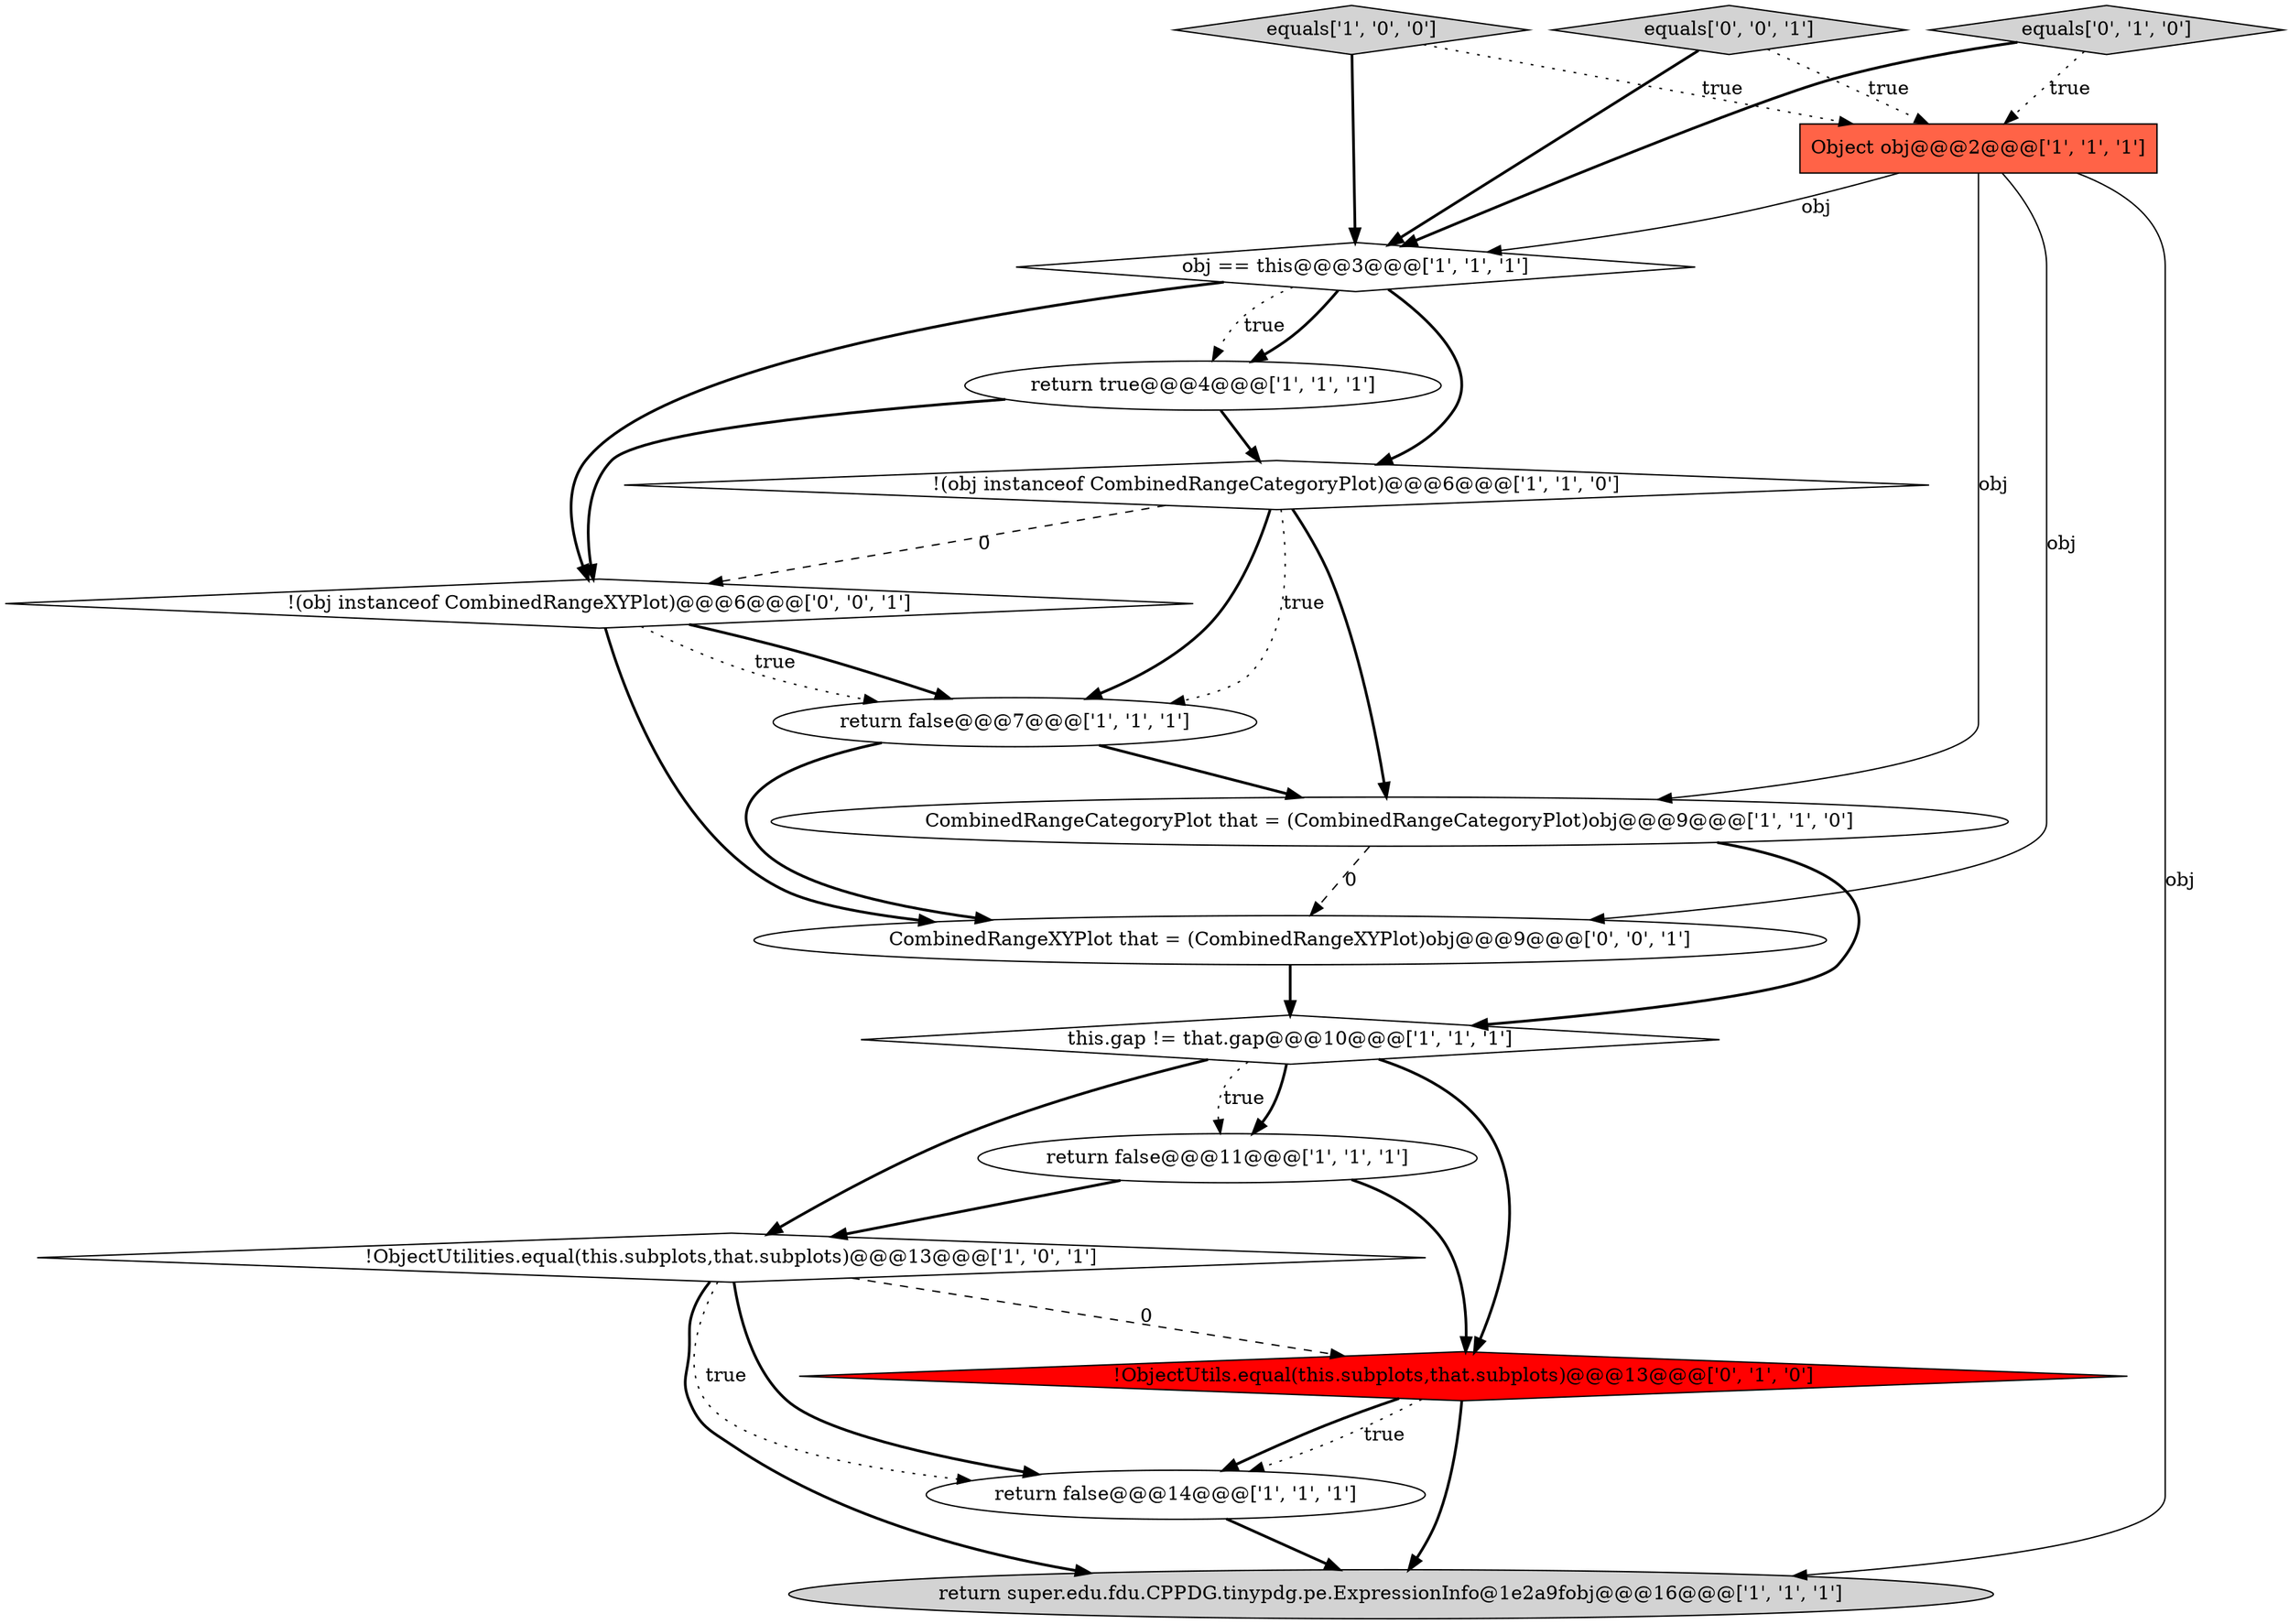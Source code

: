 digraph {
5 [style = filled, label = "equals['1', '0', '0']", fillcolor = lightgray, shape = diamond image = "AAA0AAABBB1BBB"];
16 [style = filled, label = "equals['0', '0', '1']", fillcolor = lightgray, shape = diamond image = "AAA0AAABBB3BBB"];
7 [style = filled, label = "!ObjectUtilities.equal(this.subplots,that.subplots)@@@13@@@['1', '0', '1']", fillcolor = white, shape = diamond image = "AAA0AAABBB1BBB"];
3 [style = filled, label = "CombinedRangeCategoryPlot that = (CombinedRangeCategoryPlot)obj@@@9@@@['1', '1', '0']", fillcolor = white, shape = ellipse image = "AAA0AAABBB1BBB"];
12 [style = filled, label = "equals['0', '1', '0']", fillcolor = lightgray, shape = diamond image = "AAA0AAABBB2BBB"];
1 [style = filled, label = "return false@@@14@@@['1', '1', '1']", fillcolor = white, shape = ellipse image = "AAA0AAABBB1BBB"];
10 [style = filled, label = "return false@@@7@@@['1', '1', '1']", fillcolor = white, shape = ellipse image = "AAA0AAABBB1BBB"];
4 [style = filled, label = "return super.edu.fdu.CPPDG.tinypdg.pe.ExpressionInfo@1e2a9fobj@@@16@@@['1', '1', '1']", fillcolor = lightgray, shape = ellipse image = "AAA0AAABBB1BBB"];
0 [style = filled, label = "this.gap != that.gap@@@10@@@['1', '1', '1']", fillcolor = white, shape = diamond image = "AAA0AAABBB1BBB"];
8 [style = filled, label = "obj == this@@@3@@@['1', '1', '1']", fillcolor = white, shape = diamond image = "AAA0AAABBB1BBB"];
15 [style = filled, label = "CombinedRangeXYPlot that = (CombinedRangeXYPlot)obj@@@9@@@['0', '0', '1']", fillcolor = white, shape = ellipse image = "AAA0AAABBB3BBB"];
14 [style = filled, label = "!(obj instanceof CombinedRangeXYPlot)@@@6@@@['0', '0', '1']", fillcolor = white, shape = diamond image = "AAA0AAABBB3BBB"];
9 [style = filled, label = "return true@@@4@@@['1', '1', '1']", fillcolor = white, shape = ellipse image = "AAA0AAABBB1BBB"];
11 [style = filled, label = "Object obj@@@2@@@['1', '1', '1']", fillcolor = tomato, shape = box image = "AAA0AAABBB1BBB"];
6 [style = filled, label = "!(obj instanceof CombinedRangeCategoryPlot)@@@6@@@['1', '1', '0']", fillcolor = white, shape = diamond image = "AAA0AAABBB1BBB"];
13 [style = filled, label = "!ObjectUtils.equal(this.subplots,that.subplots)@@@13@@@['0', '1', '0']", fillcolor = red, shape = diamond image = "AAA1AAABBB2BBB"];
2 [style = filled, label = "return false@@@11@@@['1', '1', '1']", fillcolor = white, shape = ellipse image = "AAA0AAABBB1BBB"];
6->3 [style = bold, label=""];
5->8 [style = bold, label=""];
1->4 [style = bold, label=""];
7->1 [style = bold, label=""];
10->15 [style = bold, label=""];
0->13 [style = bold, label=""];
16->8 [style = bold, label=""];
11->15 [style = solid, label="obj"];
0->2 [style = bold, label=""];
8->14 [style = bold, label=""];
14->10 [style = bold, label=""];
10->3 [style = bold, label=""];
8->6 [style = bold, label=""];
7->4 [style = bold, label=""];
6->14 [style = dashed, label="0"];
14->10 [style = dotted, label="true"];
13->1 [style = bold, label=""];
3->0 [style = bold, label=""];
9->6 [style = bold, label=""];
0->7 [style = bold, label=""];
12->11 [style = dotted, label="true"];
2->13 [style = bold, label=""];
6->10 [style = dotted, label="true"];
13->1 [style = dotted, label="true"];
5->11 [style = dotted, label="true"];
11->3 [style = solid, label="obj"];
12->8 [style = bold, label=""];
6->10 [style = bold, label=""];
15->0 [style = bold, label=""];
8->9 [style = bold, label=""];
9->14 [style = bold, label=""];
7->13 [style = dashed, label="0"];
3->15 [style = dashed, label="0"];
14->15 [style = bold, label=""];
8->9 [style = dotted, label="true"];
0->2 [style = dotted, label="true"];
2->7 [style = bold, label=""];
11->4 [style = solid, label="obj"];
7->1 [style = dotted, label="true"];
16->11 [style = dotted, label="true"];
11->8 [style = solid, label="obj"];
13->4 [style = bold, label=""];
}
